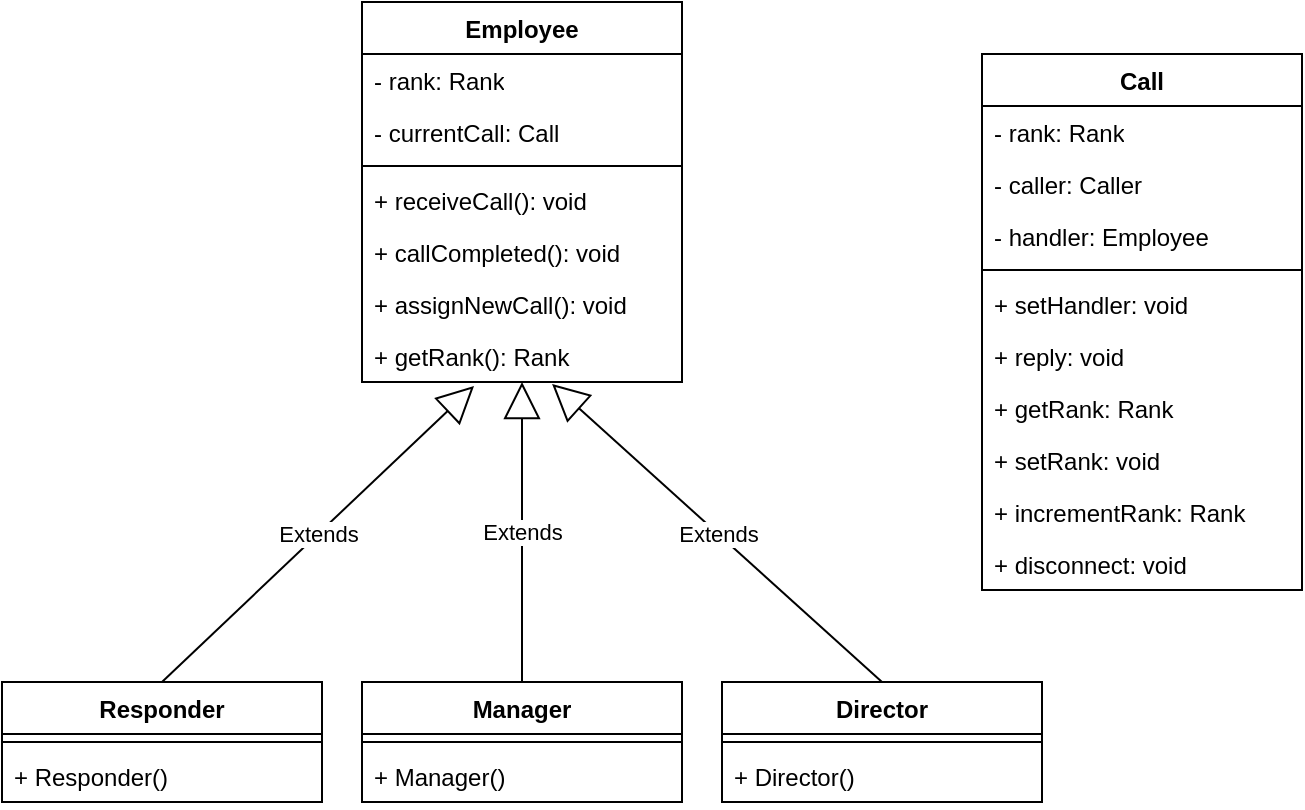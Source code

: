 <mxfile version="21.6.5" type="device">
  <diagram id="C5RBs43oDa-KdzZeNtuy" name="Page-1">
    <mxGraphModel dx="1674" dy="733" grid="1" gridSize="10" guides="1" tooltips="1" connect="1" arrows="1" fold="1" page="1" pageScale="1" pageWidth="827" pageHeight="1169" math="0" shadow="0">
      <root>
        <mxCell id="WIyWlLk6GJQsqaUBKTNV-0" />
        <mxCell id="WIyWlLk6GJQsqaUBKTNV-1" parent="WIyWlLk6GJQsqaUBKTNV-0" />
        <mxCell id="_FwqtuYejQUve7_lfJZ0-8" value="Responder" style="swimlane;fontStyle=1;align=center;verticalAlign=top;childLayout=stackLayout;horizontal=1;startSize=26;horizontalStack=0;resizeParent=1;resizeParentMax=0;resizeLast=0;collapsible=1;marginBottom=0;whiteSpace=wrap;html=1;" vertex="1" parent="WIyWlLk6GJQsqaUBKTNV-1">
          <mxGeometry x="90" y="440" width="160" height="60" as="geometry" />
        </mxCell>
        <mxCell id="_FwqtuYejQUve7_lfJZ0-10" value="" style="line;strokeWidth=1;fillColor=none;align=left;verticalAlign=middle;spacingTop=-1;spacingLeft=3;spacingRight=3;rotatable=0;labelPosition=right;points=[];portConstraint=eastwest;strokeColor=inherit;" vertex="1" parent="_FwqtuYejQUve7_lfJZ0-8">
          <mxGeometry y="26" width="160" height="8" as="geometry" />
        </mxCell>
        <mxCell id="_FwqtuYejQUve7_lfJZ0-11" value="+ Responder()" style="text;strokeColor=none;fillColor=none;align=left;verticalAlign=top;spacingLeft=4;spacingRight=4;overflow=hidden;rotatable=0;points=[[0,0.5],[1,0.5]];portConstraint=eastwest;whiteSpace=wrap;html=1;" vertex="1" parent="_FwqtuYejQUve7_lfJZ0-8">
          <mxGeometry y="34" width="160" height="26" as="geometry" />
        </mxCell>
        <mxCell id="_FwqtuYejQUve7_lfJZ0-14" value="Employee" style="swimlane;fontStyle=1;align=center;verticalAlign=top;childLayout=stackLayout;horizontal=1;startSize=26;horizontalStack=0;resizeParent=1;resizeParentMax=0;resizeLast=0;collapsible=1;marginBottom=0;whiteSpace=wrap;html=1;" vertex="1" parent="WIyWlLk6GJQsqaUBKTNV-1">
          <mxGeometry x="270" y="100" width="160" height="190" as="geometry" />
        </mxCell>
        <mxCell id="_FwqtuYejQUve7_lfJZ0-15" value="- rank: Rank" style="text;strokeColor=none;fillColor=none;align=left;verticalAlign=top;spacingLeft=4;spacingRight=4;overflow=hidden;rotatable=0;points=[[0,0.5],[1,0.5]];portConstraint=eastwest;whiteSpace=wrap;html=1;" vertex="1" parent="_FwqtuYejQUve7_lfJZ0-14">
          <mxGeometry y="26" width="160" height="26" as="geometry" />
        </mxCell>
        <mxCell id="_FwqtuYejQUve7_lfJZ0-16" value="- currentCall: Call" style="text;strokeColor=none;fillColor=none;align=left;verticalAlign=top;spacingLeft=4;spacingRight=4;overflow=hidden;rotatable=0;points=[[0,0.5],[1,0.5]];portConstraint=eastwest;whiteSpace=wrap;html=1;" vertex="1" parent="_FwqtuYejQUve7_lfJZ0-14">
          <mxGeometry y="52" width="160" height="26" as="geometry" />
        </mxCell>
        <mxCell id="_FwqtuYejQUve7_lfJZ0-17" value="" style="line;strokeWidth=1;fillColor=none;align=left;verticalAlign=middle;spacingTop=-1;spacingLeft=3;spacingRight=3;rotatable=0;labelPosition=right;points=[];portConstraint=eastwest;strokeColor=inherit;" vertex="1" parent="_FwqtuYejQUve7_lfJZ0-14">
          <mxGeometry y="78" width="160" height="8" as="geometry" />
        </mxCell>
        <mxCell id="_FwqtuYejQUve7_lfJZ0-18" value="+ receiveCall(): void" style="text;strokeColor=none;fillColor=none;align=left;verticalAlign=top;spacingLeft=4;spacingRight=4;overflow=hidden;rotatable=0;points=[[0,0.5],[1,0.5]];portConstraint=eastwest;whiteSpace=wrap;html=1;" vertex="1" parent="_FwqtuYejQUve7_lfJZ0-14">
          <mxGeometry y="86" width="160" height="26" as="geometry" />
        </mxCell>
        <mxCell id="_FwqtuYejQUve7_lfJZ0-34" value="+ callCompleted(): void" style="text;strokeColor=none;fillColor=none;align=left;verticalAlign=top;spacingLeft=4;spacingRight=4;overflow=hidden;rotatable=0;points=[[0,0.5],[1,0.5]];portConstraint=eastwest;whiteSpace=wrap;html=1;" vertex="1" parent="_FwqtuYejQUve7_lfJZ0-14">
          <mxGeometry y="112" width="160" height="26" as="geometry" />
        </mxCell>
        <mxCell id="_FwqtuYejQUve7_lfJZ0-33" value="+ assignNewCall(): void" style="text;strokeColor=none;fillColor=none;align=left;verticalAlign=top;spacingLeft=4;spacingRight=4;overflow=hidden;rotatable=0;points=[[0,0.5],[1,0.5]];portConstraint=eastwest;whiteSpace=wrap;html=1;" vertex="1" parent="_FwqtuYejQUve7_lfJZ0-14">
          <mxGeometry y="138" width="160" height="26" as="geometry" />
        </mxCell>
        <mxCell id="_FwqtuYejQUve7_lfJZ0-35" value="+ getRank(): Rank" style="text;strokeColor=none;fillColor=none;align=left;verticalAlign=top;spacingLeft=4;spacingRight=4;overflow=hidden;rotatable=0;points=[[0,0.5],[1,0.5]];portConstraint=eastwest;whiteSpace=wrap;html=1;" vertex="1" parent="_FwqtuYejQUve7_lfJZ0-14">
          <mxGeometry y="164" width="160" height="26" as="geometry" />
        </mxCell>
        <mxCell id="_FwqtuYejQUve7_lfJZ0-23" value="Manager" style="swimlane;fontStyle=1;align=center;verticalAlign=top;childLayout=stackLayout;horizontal=1;startSize=26;horizontalStack=0;resizeParent=1;resizeParentMax=0;resizeLast=0;collapsible=1;marginBottom=0;whiteSpace=wrap;html=1;" vertex="1" parent="WIyWlLk6GJQsqaUBKTNV-1">
          <mxGeometry x="270" y="440" width="160" height="60" as="geometry" />
        </mxCell>
        <mxCell id="_FwqtuYejQUve7_lfJZ0-24" value="" style="line;strokeWidth=1;fillColor=none;align=left;verticalAlign=middle;spacingTop=-1;spacingLeft=3;spacingRight=3;rotatable=0;labelPosition=right;points=[];portConstraint=eastwest;strokeColor=inherit;" vertex="1" parent="_FwqtuYejQUve7_lfJZ0-23">
          <mxGeometry y="26" width="160" height="8" as="geometry" />
        </mxCell>
        <mxCell id="_FwqtuYejQUve7_lfJZ0-25" value="+ Manager()" style="text;strokeColor=none;fillColor=none;align=left;verticalAlign=top;spacingLeft=4;spacingRight=4;overflow=hidden;rotatable=0;points=[[0,0.5],[1,0.5]];portConstraint=eastwest;whiteSpace=wrap;html=1;" vertex="1" parent="_FwqtuYejQUve7_lfJZ0-23">
          <mxGeometry y="34" width="160" height="26" as="geometry" />
        </mxCell>
        <mxCell id="_FwqtuYejQUve7_lfJZ0-26" value="Director" style="swimlane;fontStyle=1;align=center;verticalAlign=top;childLayout=stackLayout;horizontal=1;startSize=26;horizontalStack=0;resizeParent=1;resizeParentMax=0;resizeLast=0;collapsible=1;marginBottom=0;whiteSpace=wrap;html=1;" vertex="1" parent="WIyWlLk6GJQsqaUBKTNV-1">
          <mxGeometry x="450" y="440" width="160" height="60" as="geometry" />
        </mxCell>
        <mxCell id="_FwqtuYejQUve7_lfJZ0-27" value="" style="line;strokeWidth=1;fillColor=none;align=left;verticalAlign=middle;spacingTop=-1;spacingLeft=3;spacingRight=3;rotatable=0;labelPosition=right;points=[];portConstraint=eastwest;strokeColor=inherit;" vertex="1" parent="_FwqtuYejQUve7_lfJZ0-26">
          <mxGeometry y="26" width="160" height="8" as="geometry" />
        </mxCell>
        <mxCell id="_FwqtuYejQUve7_lfJZ0-28" value="+ Director()" style="text;strokeColor=none;fillColor=none;align=left;verticalAlign=top;spacingLeft=4;spacingRight=4;overflow=hidden;rotatable=0;points=[[0,0.5],[1,0.5]];portConstraint=eastwest;whiteSpace=wrap;html=1;" vertex="1" parent="_FwqtuYejQUve7_lfJZ0-26">
          <mxGeometry y="34" width="160" height="26" as="geometry" />
        </mxCell>
        <mxCell id="_FwqtuYejQUve7_lfJZ0-30" value="Extends" style="endArrow=block;endSize=16;endFill=0;html=1;rounded=0;exitX=0.5;exitY=0;exitDx=0;exitDy=0;entryX=0.35;entryY=1.077;entryDx=0;entryDy=0;entryPerimeter=0;" edge="1" parent="WIyWlLk6GJQsqaUBKTNV-1" source="_FwqtuYejQUve7_lfJZ0-8" target="_FwqtuYejQUve7_lfJZ0-35">
          <mxGeometry width="160" relative="1" as="geometry">
            <mxPoint x="210" y="320" as="sourcePoint" />
            <mxPoint x="330" y="240" as="targetPoint" />
          </mxGeometry>
        </mxCell>
        <mxCell id="_FwqtuYejQUve7_lfJZ0-31" value="Extends" style="endArrow=block;endSize=16;endFill=0;html=1;rounded=0;exitX=0.5;exitY=0;exitDx=0;exitDy=0;" edge="1" parent="WIyWlLk6GJQsqaUBKTNV-1" source="_FwqtuYejQUve7_lfJZ0-23" target="_FwqtuYejQUve7_lfJZ0-35">
          <mxGeometry width="160" relative="1" as="geometry">
            <mxPoint x="340" y="330" as="sourcePoint" />
            <mxPoint x="360" y="290" as="targetPoint" />
          </mxGeometry>
        </mxCell>
        <mxCell id="_FwqtuYejQUve7_lfJZ0-32" value="Extends" style="endArrow=block;endSize=16;endFill=0;html=1;rounded=0;exitX=0.5;exitY=0;exitDx=0;exitDy=0;entryX=0.594;entryY=1.038;entryDx=0;entryDy=0;entryPerimeter=0;" edge="1" parent="WIyWlLk6GJQsqaUBKTNV-1" source="_FwqtuYejQUve7_lfJZ0-26" target="_FwqtuYejQUve7_lfJZ0-35">
          <mxGeometry width="160" relative="1" as="geometry">
            <mxPoint x="500" y="330" as="sourcePoint" />
            <mxPoint x="400" y="250" as="targetPoint" />
          </mxGeometry>
        </mxCell>
        <mxCell id="_FwqtuYejQUve7_lfJZ0-36" value="Call" style="swimlane;fontStyle=1;align=center;verticalAlign=top;childLayout=stackLayout;horizontal=1;startSize=26;horizontalStack=0;resizeParent=1;resizeParentMax=0;resizeLast=0;collapsible=1;marginBottom=0;whiteSpace=wrap;html=1;" vertex="1" parent="WIyWlLk6GJQsqaUBKTNV-1">
          <mxGeometry x="580" y="126" width="160" height="268" as="geometry" />
        </mxCell>
        <mxCell id="_FwqtuYejQUve7_lfJZ0-37" value="- rank: Rank" style="text;strokeColor=none;fillColor=none;align=left;verticalAlign=top;spacingLeft=4;spacingRight=4;overflow=hidden;rotatable=0;points=[[0,0.5],[1,0.5]];portConstraint=eastwest;whiteSpace=wrap;html=1;" vertex="1" parent="_FwqtuYejQUve7_lfJZ0-36">
          <mxGeometry y="26" width="160" height="26" as="geometry" />
        </mxCell>
        <mxCell id="_FwqtuYejQUve7_lfJZ0-40" value="- caller: Caller" style="text;strokeColor=none;fillColor=none;align=left;verticalAlign=top;spacingLeft=4;spacingRight=4;overflow=hidden;rotatable=0;points=[[0,0.5],[1,0.5]];portConstraint=eastwest;whiteSpace=wrap;html=1;" vertex="1" parent="_FwqtuYejQUve7_lfJZ0-36">
          <mxGeometry y="52" width="160" height="26" as="geometry" />
        </mxCell>
        <mxCell id="_FwqtuYejQUve7_lfJZ0-41" value="- handler: Employee" style="text;strokeColor=none;fillColor=none;align=left;verticalAlign=top;spacingLeft=4;spacingRight=4;overflow=hidden;rotatable=0;points=[[0,0.5],[1,0.5]];portConstraint=eastwest;whiteSpace=wrap;html=1;" vertex="1" parent="_FwqtuYejQUve7_lfJZ0-36">
          <mxGeometry y="78" width="160" height="26" as="geometry" />
        </mxCell>
        <mxCell id="_FwqtuYejQUve7_lfJZ0-38" value="" style="line;strokeWidth=1;fillColor=none;align=left;verticalAlign=middle;spacingTop=-1;spacingLeft=3;spacingRight=3;rotatable=0;labelPosition=right;points=[];portConstraint=eastwest;strokeColor=inherit;" vertex="1" parent="_FwqtuYejQUve7_lfJZ0-36">
          <mxGeometry y="104" width="160" height="8" as="geometry" />
        </mxCell>
        <mxCell id="_FwqtuYejQUve7_lfJZ0-39" value="+ setHandler: void" style="text;strokeColor=none;fillColor=none;align=left;verticalAlign=top;spacingLeft=4;spacingRight=4;overflow=hidden;rotatable=0;points=[[0,0.5],[1,0.5]];portConstraint=eastwest;whiteSpace=wrap;html=1;" vertex="1" parent="_FwqtuYejQUve7_lfJZ0-36">
          <mxGeometry y="112" width="160" height="26" as="geometry" />
        </mxCell>
        <mxCell id="_FwqtuYejQUve7_lfJZ0-42" value="+ reply: void" style="text;strokeColor=none;fillColor=none;align=left;verticalAlign=top;spacingLeft=4;spacingRight=4;overflow=hidden;rotatable=0;points=[[0,0.5],[1,0.5]];portConstraint=eastwest;whiteSpace=wrap;html=1;" vertex="1" parent="_FwqtuYejQUve7_lfJZ0-36">
          <mxGeometry y="138" width="160" height="26" as="geometry" />
        </mxCell>
        <mxCell id="_FwqtuYejQUve7_lfJZ0-43" value="+ getRank: Rank" style="text;strokeColor=none;fillColor=none;align=left;verticalAlign=top;spacingLeft=4;spacingRight=4;overflow=hidden;rotatable=0;points=[[0,0.5],[1,0.5]];portConstraint=eastwest;whiteSpace=wrap;html=1;" vertex="1" parent="_FwqtuYejQUve7_lfJZ0-36">
          <mxGeometry y="164" width="160" height="26" as="geometry" />
        </mxCell>
        <mxCell id="_FwqtuYejQUve7_lfJZ0-44" value="+ setRank: void" style="text;strokeColor=none;fillColor=none;align=left;verticalAlign=top;spacingLeft=4;spacingRight=4;overflow=hidden;rotatable=0;points=[[0,0.5],[1,0.5]];portConstraint=eastwest;whiteSpace=wrap;html=1;" vertex="1" parent="_FwqtuYejQUve7_lfJZ0-36">
          <mxGeometry y="190" width="160" height="26" as="geometry" />
        </mxCell>
        <mxCell id="_FwqtuYejQUve7_lfJZ0-45" value="+ incrementRank: Rank" style="text;strokeColor=none;fillColor=none;align=left;verticalAlign=top;spacingLeft=4;spacingRight=4;overflow=hidden;rotatable=0;points=[[0,0.5],[1,0.5]];portConstraint=eastwest;whiteSpace=wrap;html=1;" vertex="1" parent="_FwqtuYejQUve7_lfJZ0-36">
          <mxGeometry y="216" width="160" height="26" as="geometry" />
        </mxCell>
        <mxCell id="_FwqtuYejQUve7_lfJZ0-46" value="+ disconnect: void" style="text;strokeColor=none;fillColor=none;align=left;verticalAlign=top;spacingLeft=4;spacingRight=4;overflow=hidden;rotatable=0;points=[[0,0.5],[1,0.5]];portConstraint=eastwest;whiteSpace=wrap;html=1;" vertex="1" parent="_FwqtuYejQUve7_lfJZ0-36">
          <mxGeometry y="242" width="160" height="26" as="geometry" />
        </mxCell>
      </root>
    </mxGraphModel>
  </diagram>
</mxfile>
